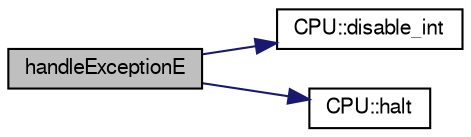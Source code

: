digraph G
{
  bgcolor="transparent";
  edge [fontname="FreeSans",fontsize="10",labelfontname="FreeSans",labelfontsize="10"];
  node [fontname="FreeSans",fontsize="10",shape=record];
  rankdir="LR";
  Node1 [label="handleExceptionE",height=0.2,width=0.4,color="black", fillcolor="grey75", style="filled" fontcolor="black"];
  Node1 -> Node2 [color="midnightblue",fontsize="10",style="solid",fontname="FreeSans"];
  Node2 [label="CPU::disable_int",height=0.2,width=0.4,color="black",URL="$classCPU.html#a23c8f5e46dac3304f1d8def9c612b88e",tooltip="globally dissable interrupts"];
  Node1 -> Node3 [color="midnightblue",fontsize="10",style="solid",fontname="FreeSans"];
  Node3 [label="CPU::halt",height=0.2,width=0.4,color="black",URL="$classCPU.html#a189729f4ca240ff52004a34b9057d448",tooltip="halt the cpu"];
}
